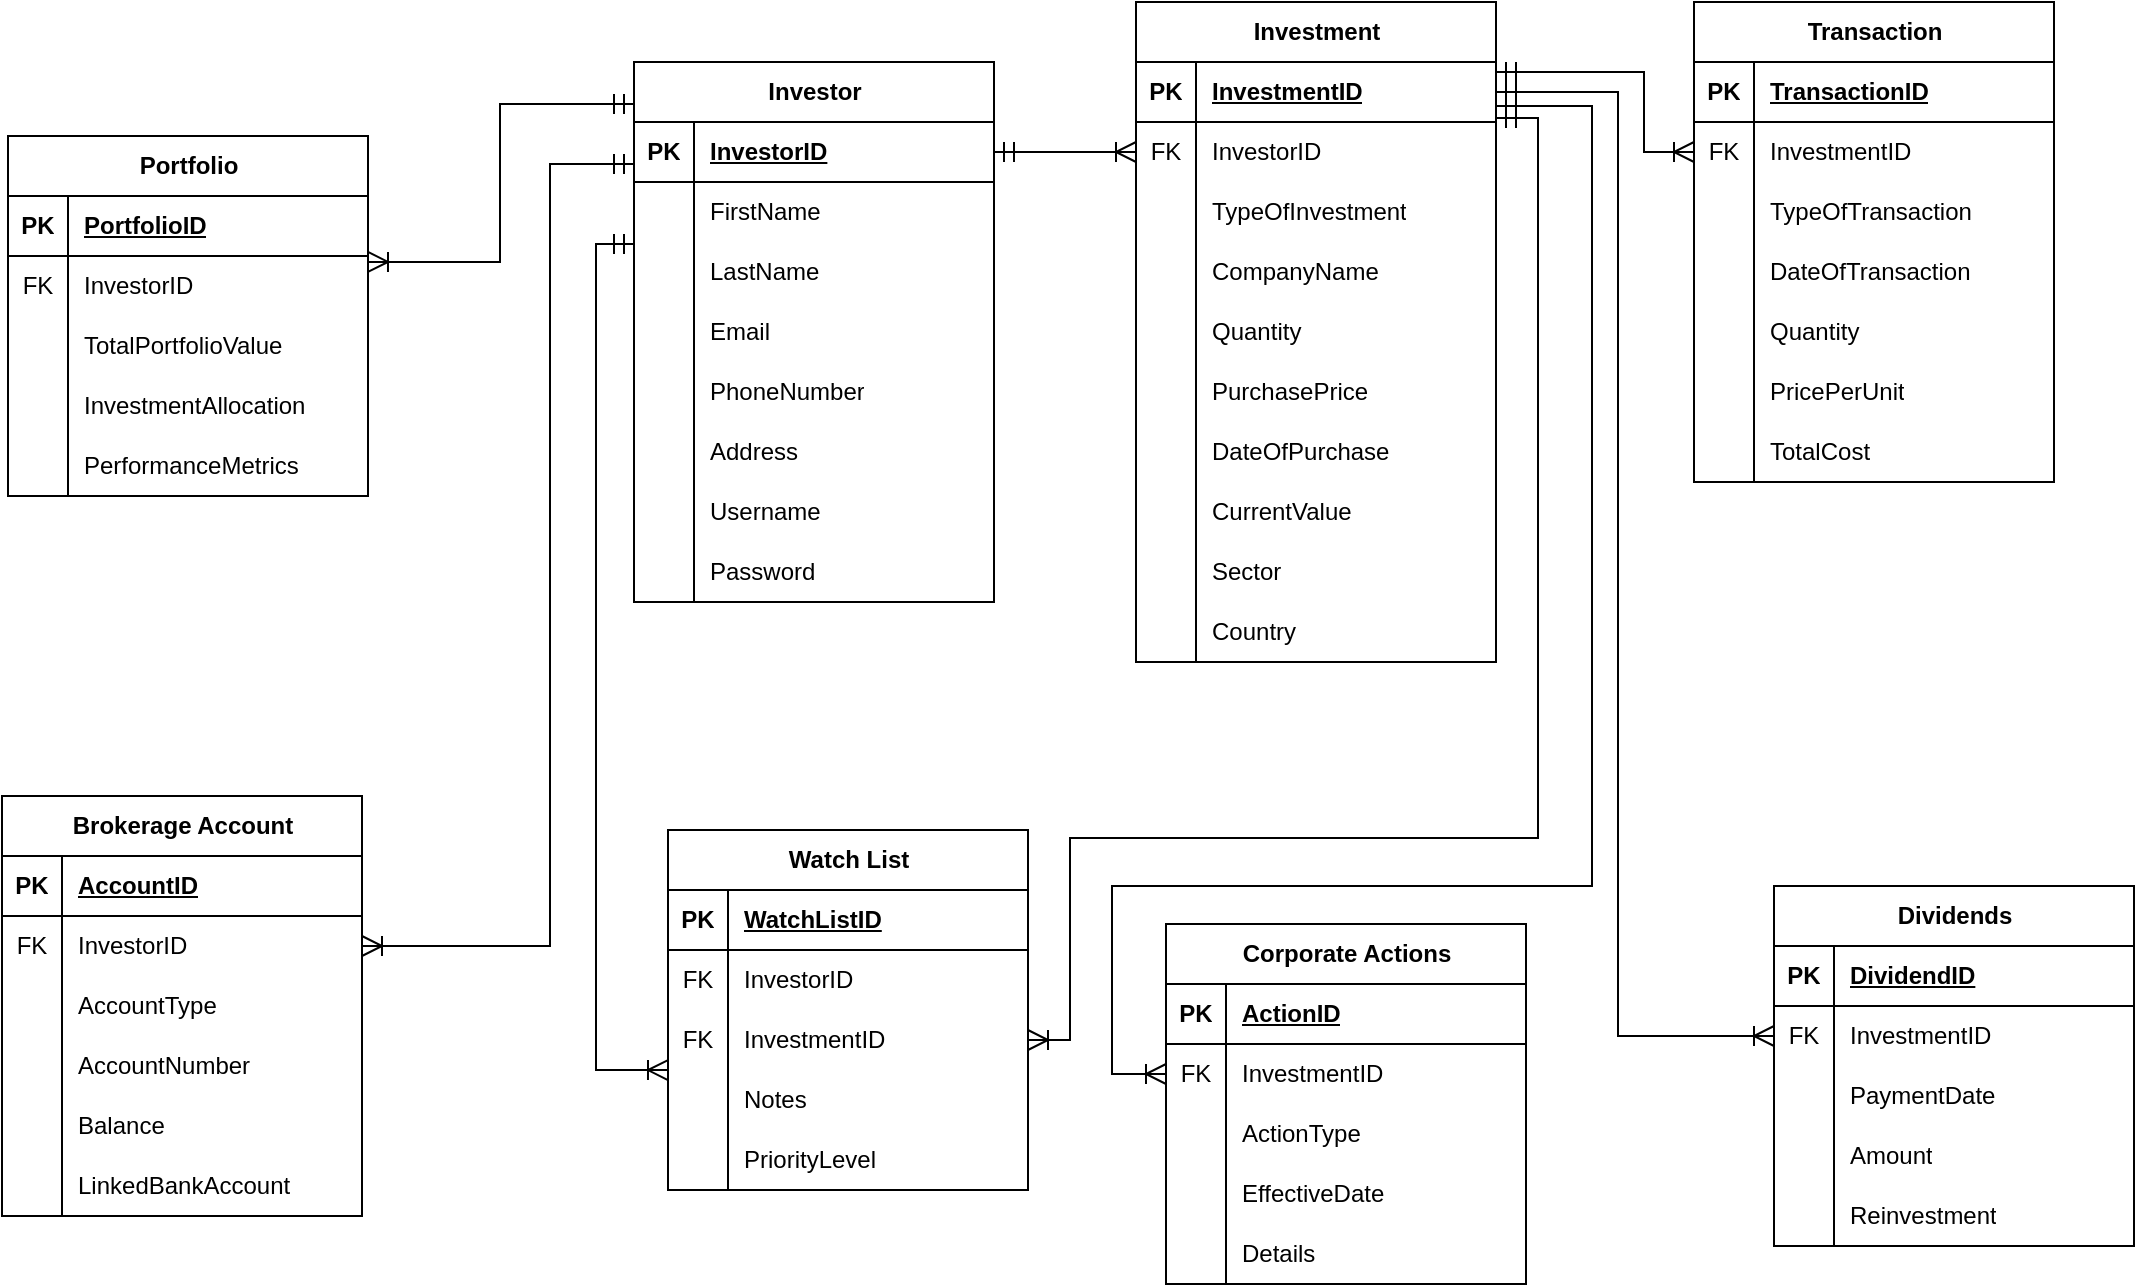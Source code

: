 <mxfile version="24.4.0" type="github">
  <diagram name="Page-1" id="b5b7bab2-c9e2-2cf4-8b2a-24fd1a2a6d21">
    <mxGraphModel dx="1333" dy="2176" grid="1" gridSize="10" guides="1" tooltips="1" connect="1" arrows="1" fold="1" page="1" pageScale="1" pageWidth="827" pageHeight="1169" background="none" math="0" shadow="0">
      <root>
        <mxCell id="0" />
        <mxCell id="1" parent="0" />
        <mxCell id="JOGkmXxvp1NwfCHRrf8h-170" value="Investor" style="shape=table;startSize=30;container=1;collapsible=1;childLayout=tableLayout;fixedRows=1;rowLines=0;fontStyle=1;align=center;resizeLast=1;html=1;" vertex="1" parent="1">
          <mxGeometry x="-78" y="-131" width="180" height="270" as="geometry" />
        </mxCell>
        <mxCell id="JOGkmXxvp1NwfCHRrf8h-171" value="" style="shape=tableRow;horizontal=0;startSize=0;swimlaneHead=0;swimlaneBody=0;fillColor=none;collapsible=0;dropTarget=0;points=[[0,0.5],[1,0.5]];portConstraint=eastwest;top=0;left=0;right=0;bottom=1;" vertex="1" parent="JOGkmXxvp1NwfCHRrf8h-170">
          <mxGeometry y="30" width="180" height="30" as="geometry" />
        </mxCell>
        <mxCell id="JOGkmXxvp1NwfCHRrf8h-172" value="PK" style="shape=partialRectangle;connectable=0;fillColor=none;top=0;left=0;bottom=0;right=0;fontStyle=1;overflow=hidden;whiteSpace=wrap;html=1;" vertex="1" parent="JOGkmXxvp1NwfCHRrf8h-171">
          <mxGeometry width="30" height="30" as="geometry">
            <mxRectangle width="30" height="30" as="alternateBounds" />
          </mxGeometry>
        </mxCell>
        <mxCell id="JOGkmXxvp1NwfCHRrf8h-173" value="InvestorID" style="shape=partialRectangle;connectable=0;fillColor=none;top=0;left=0;bottom=0;right=0;align=left;spacingLeft=6;fontStyle=5;overflow=hidden;whiteSpace=wrap;html=1;" vertex="1" parent="JOGkmXxvp1NwfCHRrf8h-171">
          <mxGeometry x="30" width="150" height="30" as="geometry">
            <mxRectangle width="150" height="30" as="alternateBounds" />
          </mxGeometry>
        </mxCell>
        <mxCell id="JOGkmXxvp1NwfCHRrf8h-174" value="" style="shape=tableRow;horizontal=0;startSize=0;swimlaneHead=0;swimlaneBody=0;fillColor=none;collapsible=0;dropTarget=0;points=[[0,0.5],[1,0.5]];portConstraint=eastwest;top=0;left=0;right=0;bottom=0;" vertex="1" parent="JOGkmXxvp1NwfCHRrf8h-170">
          <mxGeometry y="60" width="180" height="30" as="geometry" />
        </mxCell>
        <mxCell id="JOGkmXxvp1NwfCHRrf8h-175" value="" style="shape=partialRectangle;connectable=0;fillColor=none;top=0;left=0;bottom=0;right=0;editable=1;overflow=hidden;whiteSpace=wrap;html=1;" vertex="1" parent="JOGkmXxvp1NwfCHRrf8h-174">
          <mxGeometry width="30" height="30" as="geometry">
            <mxRectangle width="30" height="30" as="alternateBounds" />
          </mxGeometry>
        </mxCell>
        <mxCell id="JOGkmXxvp1NwfCHRrf8h-176" value="FirstName" style="shape=partialRectangle;connectable=0;fillColor=none;top=0;left=0;bottom=0;right=0;align=left;spacingLeft=6;overflow=hidden;whiteSpace=wrap;html=1;" vertex="1" parent="JOGkmXxvp1NwfCHRrf8h-174">
          <mxGeometry x="30" width="150" height="30" as="geometry">
            <mxRectangle width="150" height="30" as="alternateBounds" />
          </mxGeometry>
        </mxCell>
        <mxCell id="JOGkmXxvp1NwfCHRrf8h-177" value="" style="shape=tableRow;horizontal=0;startSize=0;swimlaneHead=0;swimlaneBody=0;fillColor=none;collapsible=0;dropTarget=0;points=[[0,0.5],[1,0.5]];portConstraint=eastwest;top=0;left=0;right=0;bottom=0;" vertex="1" parent="JOGkmXxvp1NwfCHRrf8h-170">
          <mxGeometry y="90" width="180" height="30" as="geometry" />
        </mxCell>
        <mxCell id="JOGkmXxvp1NwfCHRrf8h-178" value="" style="shape=partialRectangle;connectable=0;fillColor=none;top=0;left=0;bottom=0;right=0;editable=1;overflow=hidden;whiteSpace=wrap;html=1;" vertex="1" parent="JOGkmXxvp1NwfCHRrf8h-177">
          <mxGeometry width="30" height="30" as="geometry">
            <mxRectangle width="30" height="30" as="alternateBounds" />
          </mxGeometry>
        </mxCell>
        <mxCell id="JOGkmXxvp1NwfCHRrf8h-179" value="LastName" style="shape=partialRectangle;connectable=0;fillColor=none;top=0;left=0;bottom=0;right=0;align=left;spacingLeft=6;overflow=hidden;whiteSpace=wrap;html=1;" vertex="1" parent="JOGkmXxvp1NwfCHRrf8h-177">
          <mxGeometry x="30" width="150" height="30" as="geometry">
            <mxRectangle width="150" height="30" as="alternateBounds" />
          </mxGeometry>
        </mxCell>
        <mxCell id="JOGkmXxvp1NwfCHRrf8h-180" value="" style="shape=tableRow;horizontal=0;startSize=0;swimlaneHead=0;swimlaneBody=0;fillColor=none;collapsible=0;dropTarget=0;points=[[0,0.5],[1,0.5]];portConstraint=eastwest;top=0;left=0;right=0;bottom=0;" vertex="1" parent="JOGkmXxvp1NwfCHRrf8h-170">
          <mxGeometry y="120" width="180" height="30" as="geometry" />
        </mxCell>
        <mxCell id="JOGkmXxvp1NwfCHRrf8h-181" value="" style="shape=partialRectangle;connectable=0;fillColor=none;top=0;left=0;bottom=0;right=0;editable=1;overflow=hidden;whiteSpace=wrap;html=1;" vertex="1" parent="JOGkmXxvp1NwfCHRrf8h-180">
          <mxGeometry width="30" height="30" as="geometry">
            <mxRectangle width="30" height="30" as="alternateBounds" />
          </mxGeometry>
        </mxCell>
        <mxCell id="JOGkmXxvp1NwfCHRrf8h-182" value="Email" style="shape=partialRectangle;connectable=0;fillColor=none;top=0;left=0;bottom=0;right=0;align=left;spacingLeft=6;overflow=hidden;whiteSpace=wrap;html=1;" vertex="1" parent="JOGkmXxvp1NwfCHRrf8h-180">
          <mxGeometry x="30" width="150" height="30" as="geometry">
            <mxRectangle width="150" height="30" as="alternateBounds" />
          </mxGeometry>
        </mxCell>
        <mxCell id="JOGkmXxvp1NwfCHRrf8h-183" value="" style="shape=tableRow;horizontal=0;startSize=0;swimlaneHead=0;swimlaneBody=0;fillColor=none;collapsible=0;dropTarget=0;points=[[0,0.5],[1,0.5]];portConstraint=eastwest;top=0;left=0;right=0;bottom=0;" vertex="1" parent="JOGkmXxvp1NwfCHRrf8h-170">
          <mxGeometry y="150" width="180" height="30" as="geometry" />
        </mxCell>
        <mxCell id="JOGkmXxvp1NwfCHRrf8h-184" value="" style="shape=partialRectangle;connectable=0;fillColor=none;top=0;left=0;bottom=0;right=0;editable=1;overflow=hidden;whiteSpace=wrap;html=1;" vertex="1" parent="JOGkmXxvp1NwfCHRrf8h-183">
          <mxGeometry width="30" height="30" as="geometry">
            <mxRectangle width="30" height="30" as="alternateBounds" />
          </mxGeometry>
        </mxCell>
        <mxCell id="JOGkmXxvp1NwfCHRrf8h-185" value="PhoneNumber" style="shape=partialRectangle;connectable=0;fillColor=none;top=0;left=0;bottom=0;right=0;align=left;spacingLeft=6;overflow=hidden;whiteSpace=wrap;html=1;" vertex="1" parent="JOGkmXxvp1NwfCHRrf8h-183">
          <mxGeometry x="30" width="150" height="30" as="geometry">
            <mxRectangle width="150" height="30" as="alternateBounds" />
          </mxGeometry>
        </mxCell>
        <mxCell id="JOGkmXxvp1NwfCHRrf8h-186" value="" style="shape=tableRow;horizontal=0;startSize=0;swimlaneHead=0;swimlaneBody=0;fillColor=none;collapsible=0;dropTarget=0;points=[[0,0.5],[1,0.5]];portConstraint=eastwest;top=0;left=0;right=0;bottom=0;" vertex="1" parent="JOGkmXxvp1NwfCHRrf8h-170">
          <mxGeometry y="180" width="180" height="30" as="geometry" />
        </mxCell>
        <mxCell id="JOGkmXxvp1NwfCHRrf8h-187" value="" style="shape=partialRectangle;connectable=0;fillColor=none;top=0;left=0;bottom=0;right=0;editable=1;overflow=hidden;whiteSpace=wrap;html=1;" vertex="1" parent="JOGkmXxvp1NwfCHRrf8h-186">
          <mxGeometry width="30" height="30" as="geometry">
            <mxRectangle width="30" height="30" as="alternateBounds" />
          </mxGeometry>
        </mxCell>
        <mxCell id="JOGkmXxvp1NwfCHRrf8h-188" value="Address" style="shape=partialRectangle;connectable=0;fillColor=none;top=0;left=0;bottom=0;right=0;align=left;spacingLeft=6;overflow=hidden;whiteSpace=wrap;html=1;" vertex="1" parent="JOGkmXxvp1NwfCHRrf8h-186">
          <mxGeometry x="30" width="150" height="30" as="geometry">
            <mxRectangle width="150" height="30" as="alternateBounds" />
          </mxGeometry>
        </mxCell>
        <mxCell id="JOGkmXxvp1NwfCHRrf8h-189" value="" style="shape=tableRow;horizontal=0;startSize=0;swimlaneHead=0;swimlaneBody=0;fillColor=none;collapsible=0;dropTarget=0;points=[[0,0.5],[1,0.5]];portConstraint=eastwest;top=0;left=0;right=0;bottom=0;" vertex="1" parent="JOGkmXxvp1NwfCHRrf8h-170">
          <mxGeometry y="210" width="180" height="30" as="geometry" />
        </mxCell>
        <mxCell id="JOGkmXxvp1NwfCHRrf8h-190" value="" style="shape=partialRectangle;connectable=0;fillColor=none;top=0;left=0;bottom=0;right=0;editable=1;overflow=hidden;whiteSpace=wrap;html=1;" vertex="1" parent="JOGkmXxvp1NwfCHRrf8h-189">
          <mxGeometry width="30" height="30" as="geometry">
            <mxRectangle width="30" height="30" as="alternateBounds" />
          </mxGeometry>
        </mxCell>
        <mxCell id="JOGkmXxvp1NwfCHRrf8h-191" value="Username" style="shape=partialRectangle;connectable=0;fillColor=none;top=0;left=0;bottom=0;right=0;align=left;spacingLeft=6;overflow=hidden;whiteSpace=wrap;html=1;" vertex="1" parent="JOGkmXxvp1NwfCHRrf8h-189">
          <mxGeometry x="30" width="150" height="30" as="geometry">
            <mxRectangle width="150" height="30" as="alternateBounds" />
          </mxGeometry>
        </mxCell>
        <mxCell id="JOGkmXxvp1NwfCHRrf8h-192" value="" style="shape=tableRow;horizontal=0;startSize=0;swimlaneHead=0;swimlaneBody=0;fillColor=none;collapsible=0;dropTarget=0;points=[[0,0.5],[1,0.5]];portConstraint=eastwest;top=0;left=0;right=0;bottom=0;" vertex="1" parent="JOGkmXxvp1NwfCHRrf8h-170">
          <mxGeometry y="240" width="180" height="30" as="geometry" />
        </mxCell>
        <mxCell id="JOGkmXxvp1NwfCHRrf8h-193" value="" style="shape=partialRectangle;connectable=0;fillColor=none;top=0;left=0;bottom=0;right=0;editable=1;overflow=hidden;whiteSpace=wrap;html=1;" vertex="1" parent="JOGkmXxvp1NwfCHRrf8h-192">
          <mxGeometry width="30" height="30" as="geometry">
            <mxRectangle width="30" height="30" as="alternateBounds" />
          </mxGeometry>
        </mxCell>
        <mxCell id="JOGkmXxvp1NwfCHRrf8h-194" value="Password" style="shape=partialRectangle;connectable=0;fillColor=none;top=0;left=0;bottom=0;right=0;align=left;spacingLeft=6;overflow=hidden;whiteSpace=wrap;html=1;" vertex="1" parent="JOGkmXxvp1NwfCHRrf8h-192">
          <mxGeometry x="30" width="150" height="30" as="geometry">
            <mxRectangle width="150" height="30" as="alternateBounds" />
          </mxGeometry>
        </mxCell>
        <mxCell id="JOGkmXxvp1NwfCHRrf8h-195" value="Corporate Actions" style="shape=table;startSize=30;container=1;collapsible=1;childLayout=tableLayout;fixedRows=1;rowLines=0;fontStyle=1;align=center;resizeLast=1;html=1;" vertex="1" parent="1">
          <mxGeometry x="188" y="300" width="180" height="180" as="geometry" />
        </mxCell>
        <mxCell id="JOGkmXxvp1NwfCHRrf8h-196" value="" style="shape=tableRow;horizontal=0;startSize=0;swimlaneHead=0;swimlaneBody=0;fillColor=none;collapsible=0;dropTarget=0;points=[[0,0.5],[1,0.5]];portConstraint=eastwest;top=0;left=0;right=0;bottom=1;" vertex="1" parent="JOGkmXxvp1NwfCHRrf8h-195">
          <mxGeometry y="30" width="180" height="30" as="geometry" />
        </mxCell>
        <mxCell id="JOGkmXxvp1NwfCHRrf8h-197" value="PK" style="shape=partialRectangle;connectable=0;fillColor=none;top=0;left=0;bottom=0;right=0;fontStyle=1;overflow=hidden;whiteSpace=wrap;html=1;" vertex="1" parent="JOGkmXxvp1NwfCHRrf8h-196">
          <mxGeometry width="30" height="30" as="geometry">
            <mxRectangle width="30" height="30" as="alternateBounds" />
          </mxGeometry>
        </mxCell>
        <mxCell id="JOGkmXxvp1NwfCHRrf8h-198" value="ActionID" style="shape=partialRectangle;connectable=0;fillColor=none;top=0;left=0;bottom=0;right=0;align=left;spacingLeft=6;fontStyle=5;overflow=hidden;whiteSpace=wrap;html=1;" vertex="1" parent="JOGkmXxvp1NwfCHRrf8h-196">
          <mxGeometry x="30" width="150" height="30" as="geometry">
            <mxRectangle width="150" height="30" as="alternateBounds" />
          </mxGeometry>
        </mxCell>
        <mxCell id="JOGkmXxvp1NwfCHRrf8h-199" value="" style="shape=tableRow;horizontal=0;startSize=0;swimlaneHead=0;swimlaneBody=0;fillColor=none;collapsible=0;dropTarget=0;points=[[0,0.5],[1,0.5]];portConstraint=eastwest;top=0;left=0;right=0;bottom=0;" vertex="1" parent="JOGkmXxvp1NwfCHRrf8h-195">
          <mxGeometry y="60" width="180" height="30" as="geometry" />
        </mxCell>
        <mxCell id="JOGkmXxvp1NwfCHRrf8h-200" value="FK" style="shape=partialRectangle;connectable=0;fillColor=none;top=0;left=0;bottom=0;right=0;editable=1;overflow=hidden;whiteSpace=wrap;html=1;" vertex="1" parent="JOGkmXxvp1NwfCHRrf8h-199">
          <mxGeometry width="30" height="30" as="geometry">
            <mxRectangle width="30" height="30" as="alternateBounds" />
          </mxGeometry>
        </mxCell>
        <mxCell id="JOGkmXxvp1NwfCHRrf8h-201" value="InvestmentID" style="shape=partialRectangle;connectable=0;fillColor=none;top=0;left=0;bottom=0;right=0;align=left;spacingLeft=6;overflow=hidden;whiteSpace=wrap;html=1;" vertex="1" parent="JOGkmXxvp1NwfCHRrf8h-199">
          <mxGeometry x="30" width="150" height="30" as="geometry">
            <mxRectangle width="150" height="30" as="alternateBounds" />
          </mxGeometry>
        </mxCell>
        <mxCell id="JOGkmXxvp1NwfCHRrf8h-202" value="" style="shape=tableRow;horizontal=0;startSize=0;swimlaneHead=0;swimlaneBody=0;fillColor=none;collapsible=0;dropTarget=0;points=[[0,0.5],[1,0.5]];portConstraint=eastwest;top=0;left=0;right=0;bottom=0;" vertex="1" parent="JOGkmXxvp1NwfCHRrf8h-195">
          <mxGeometry y="90" width="180" height="30" as="geometry" />
        </mxCell>
        <mxCell id="JOGkmXxvp1NwfCHRrf8h-203" value="" style="shape=partialRectangle;connectable=0;fillColor=none;top=0;left=0;bottom=0;right=0;editable=1;overflow=hidden;whiteSpace=wrap;html=1;" vertex="1" parent="JOGkmXxvp1NwfCHRrf8h-202">
          <mxGeometry width="30" height="30" as="geometry">
            <mxRectangle width="30" height="30" as="alternateBounds" />
          </mxGeometry>
        </mxCell>
        <mxCell id="JOGkmXxvp1NwfCHRrf8h-204" value="ActionType" style="shape=partialRectangle;connectable=0;fillColor=none;top=0;left=0;bottom=0;right=0;align=left;spacingLeft=6;overflow=hidden;whiteSpace=wrap;html=1;" vertex="1" parent="JOGkmXxvp1NwfCHRrf8h-202">
          <mxGeometry x="30" width="150" height="30" as="geometry">
            <mxRectangle width="150" height="30" as="alternateBounds" />
          </mxGeometry>
        </mxCell>
        <mxCell id="JOGkmXxvp1NwfCHRrf8h-205" value="" style="shape=tableRow;horizontal=0;startSize=0;swimlaneHead=0;swimlaneBody=0;fillColor=none;collapsible=0;dropTarget=0;points=[[0,0.5],[1,0.5]];portConstraint=eastwest;top=0;left=0;right=0;bottom=0;" vertex="1" parent="JOGkmXxvp1NwfCHRrf8h-195">
          <mxGeometry y="120" width="180" height="30" as="geometry" />
        </mxCell>
        <mxCell id="JOGkmXxvp1NwfCHRrf8h-206" value="" style="shape=partialRectangle;connectable=0;fillColor=none;top=0;left=0;bottom=0;right=0;editable=1;overflow=hidden;whiteSpace=wrap;html=1;" vertex="1" parent="JOGkmXxvp1NwfCHRrf8h-205">
          <mxGeometry width="30" height="30" as="geometry">
            <mxRectangle width="30" height="30" as="alternateBounds" />
          </mxGeometry>
        </mxCell>
        <mxCell id="JOGkmXxvp1NwfCHRrf8h-207" value="EffectiveDate" style="shape=partialRectangle;connectable=0;fillColor=none;top=0;left=0;bottom=0;right=0;align=left;spacingLeft=6;overflow=hidden;whiteSpace=wrap;html=1;" vertex="1" parent="JOGkmXxvp1NwfCHRrf8h-205">
          <mxGeometry x="30" width="150" height="30" as="geometry">
            <mxRectangle width="150" height="30" as="alternateBounds" />
          </mxGeometry>
        </mxCell>
        <mxCell id="JOGkmXxvp1NwfCHRrf8h-208" value="" style="shape=tableRow;horizontal=0;startSize=0;swimlaneHead=0;swimlaneBody=0;fillColor=none;collapsible=0;dropTarget=0;points=[[0,0.5],[1,0.5]];portConstraint=eastwest;top=0;left=0;right=0;bottom=0;" vertex="1" parent="JOGkmXxvp1NwfCHRrf8h-195">
          <mxGeometry y="150" width="180" height="30" as="geometry" />
        </mxCell>
        <mxCell id="JOGkmXxvp1NwfCHRrf8h-209" value="" style="shape=partialRectangle;connectable=0;fillColor=none;top=0;left=0;bottom=0;right=0;editable=1;overflow=hidden;whiteSpace=wrap;html=1;" vertex="1" parent="JOGkmXxvp1NwfCHRrf8h-208">
          <mxGeometry width="30" height="30" as="geometry">
            <mxRectangle width="30" height="30" as="alternateBounds" />
          </mxGeometry>
        </mxCell>
        <mxCell id="JOGkmXxvp1NwfCHRrf8h-210" value="Details" style="shape=partialRectangle;connectable=0;fillColor=none;top=0;left=0;bottom=0;right=0;align=left;spacingLeft=6;overflow=hidden;whiteSpace=wrap;html=1;" vertex="1" parent="JOGkmXxvp1NwfCHRrf8h-208">
          <mxGeometry x="30" width="150" height="30" as="geometry">
            <mxRectangle width="150" height="30" as="alternateBounds" />
          </mxGeometry>
        </mxCell>
        <mxCell id="JOGkmXxvp1NwfCHRrf8h-211" value="Brokerage Account" style="shape=table;startSize=30;container=1;collapsible=1;childLayout=tableLayout;fixedRows=1;rowLines=0;fontStyle=1;align=center;resizeLast=1;html=1;" vertex="1" parent="1">
          <mxGeometry x="-394" y="236" width="180" height="210" as="geometry" />
        </mxCell>
        <mxCell id="JOGkmXxvp1NwfCHRrf8h-212" value="" style="shape=tableRow;horizontal=0;startSize=0;swimlaneHead=0;swimlaneBody=0;fillColor=none;collapsible=0;dropTarget=0;points=[[0,0.5],[1,0.5]];portConstraint=eastwest;top=0;left=0;right=0;bottom=1;" vertex="1" parent="JOGkmXxvp1NwfCHRrf8h-211">
          <mxGeometry y="30" width="180" height="30" as="geometry" />
        </mxCell>
        <mxCell id="JOGkmXxvp1NwfCHRrf8h-213" value="PK" style="shape=partialRectangle;connectable=0;fillColor=none;top=0;left=0;bottom=0;right=0;fontStyle=1;overflow=hidden;whiteSpace=wrap;html=1;" vertex="1" parent="JOGkmXxvp1NwfCHRrf8h-212">
          <mxGeometry width="30" height="30" as="geometry">
            <mxRectangle width="30" height="30" as="alternateBounds" />
          </mxGeometry>
        </mxCell>
        <mxCell id="JOGkmXxvp1NwfCHRrf8h-214" value="AccountID" style="shape=partialRectangle;connectable=0;fillColor=none;top=0;left=0;bottom=0;right=0;align=left;spacingLeft=6;fontStyle=5;overflow=hidden;whiteSpace=wrap;html=1;" vertex="1" parent="JOGkmXxvp1NwfCHRrf8h-212">
          <mxGeometry x="30" width="150" height="30" as="geometry">
            <mxRectangle width="150" height="30" as="alternateBounds" />
          </mxGeometry>
        </mxCell>
        <mxCell id="JOGkmXxvp1NwfCHRrf8h-215" value="" style="shape=tableRow;horizontal=0;startSize=0;swimlaneHead=0;swimlaneBody=0;fillColor=none;collapsible=0;dropTarget=0;points=[[0,0.5],[1,0.5]];portConstraint=eastwest;top=0;left=0;right=0;bottom=0;" vertex="1" parent="JOGkmXxvp1NwfCHRrf8h-211">
          <mxGeometry y="60" width="180" height="30" as="geometry" />
        </mxCell>
        <mxCell id="JOGkmXxvp1NwfCHRrf8h-216" value="FK" style="shape=partialRectangle;connectable=0;fillColor=none;top=0;left=0;bottom=0;right=0;editable=1;overflow=hidden;whiteSpace=wrap;html=1;" vertex="1" parent="JOGkmXxvp1NwfCHRrf8h-215">
          <mxGeometry width="30" height="30" as="geometry">
            <mxRectangle width="30" height="30" as="alternateBounds" />
          </mxGeometry>
        </mxCell>
        <mxCell id="JOGkmXxvp1NwfCHRrf8h-217" value="InvestorID" style="shape=partialRectangle;connectable=0;fillColor=none;top=0;left=0;bottom=0;right=0;align=left;spacingLeft=6;overflow=hidden;whiteSpace=wrap;html=1;" vertex="1" parent="JOGkmXxvp1NwfCHRrf8h-215">
          <mxGeometry x="30" width="150" height="30" as="geometry">
            <mxRectangle width="150" height="30" as="alternateBounds" />
          </mxGeometry>
        </mxCell>
        <mxCell id="JOGkmXxvp1NwfCHRrf8h-218" value="" style="shape=tableRow;horizontal=0;startSize=0;swimlaneHead=0;swimlaneBody=0;fillColor=none;collapsible=0;dropTarget=0;points=[[0,0.5],[1,0.5]];portConstraint=eastwest;top=0;left=0;right=0;bottom=0;" vertex="1" parent="JOGkmXxvp1NwfCHRrf8h-211">
          <mxGeometry y="90" width="180" height="30" as="geometry" />
        </mxCell>
        <mxCell id="JOGkmXxvp1NwfCHRrf8h-219" value="" style="shape=partialRectangle;connectable=0;fillColor=none;top=0;left=0;bottom=0;right=0;editable=1;overflow=hidden;whiteSpace=wrap;html=1;" vertex="1" parent="JOGkmXxvp1NwfCHRrf8h-218">
          <mxGeometry width="30" height="30" as="geometry">
            <mxRectangle width="30" height="30" as="alternateBounds" />
          </mxGeometry>
        </mxCell>
        <mxCell id="JOGkmXxvp1NwfCHRrf8h-220" value="AccountType" style="shape=partialRectangle;connectable=0;fillColor=none;top=0;left=0;bottom=0;right=0;align=left;spacingLeft=6;overflow=hidden;whiteSpace=wrap;html=1;" vertex="1" parent="JOGkmXxvp1NwfCHRrf8h-218">
          <mxGeometry x="30" width="150" height="30" as="geometry">
            <mxRectangle width="150" height="30" as="alternateBounds" />
          </mxGeometry>
        </mxCell>
        <mxCell id="JOGkmXxvp1NwfCHRrf8h-221" value="" style="shape=tableRow;horizontal=0;startSize=0;swimlaneHead=0;swimlaneBody=0;fillColor=none;collapsible=0;dropTarget=0;points=[[0,0.5],[1,0.5]];portConstraint=eastwest;top=0;left=0;right=0;bottom=0;" vertex="1" parent="JOGkmXxvp1NwfCHRrf8h-211">
          <mxGeometry y="120" width="180" height="30" as="geometry" />
        </mxCell>
        <mxCell id="JOGkmXxvp1NwfCHRrf8h-222" value="" style="shape=partialRectangle;connectable=0;fillColor=none;top=0;left=0;bottom=0;right=0;editable=1;overflow=hidden;whiteSpace=wrap;html=1;" vertex="1" parent="JOGkmXxvp1NwfCHRrf8h-221">
          <mxGeometry width="30" height="30" as="geometry">
            <mxRectangle width="30" height="30" as="alternateBounds" />
          </mxGeometry>
        </mxCell>
        <mxCell id="JOGkmXxvp1NwfCHRrf8h-223" value="AccountNumber" style="shape=partialRectangle;connectable=0;fillColor=none;top=0;left=0;bottom=0;right=0;align=left;spacingLeft=6;overflow=hidden;whiteSpace=wrap;html=1;" vertex="1" parent="JOGkmXxvp1NwfCHRrf8h-221">
          <mxGeometry x="30" width="150" height="30" as="geometry">
            <mxRectangle width="150" height="30" as="alternateBounds" />
          </mxGeometry>
        </mxCell>
        <mxCell id="JOGkmXxvp1NwfCHRrf8h-224" value="" style="shape=tableRow;horizontal=0;startSize=0;swimlaneHead=0;swimlaneBody=0;fillColor=none;collapsible=0;dropTarget=0;points=[[0,0.5],[1,0.5]];portConstraint=eastwest;top=0;left=0;right=0;bottom=0;" vertex="1" parent="JOGkmXxvp1NwfCHRrf8h-211">
          <mxGeometry y="150" width="180" height="30" as="geometry" />
        </mxCell>
        <mxCell id="JOGkmXxvp1NwfCHRrf8h-225" value="" style="shape=partialRectangle;connectable=0;fillColor=none;top=0;left=0;bottom=0;right=0;editable=1;overflow=hidden;whiteSpace=wrap;html=1;" vertex="1" parent="JOGkmXxvp1NwfCHRrf8h-224">
          <mxGeometry width="30" height="30" as="geometry">
            <mxRectangle width="30" height="30" as="alternateBounds" />
          </mxGeometry>
        </mxCell>
        <mxCell id="JOGkmXxvp1NwfCHRrf8h-226" value="Balance" style="shape=partialRectangle;connectable=0;fillColor=none;top=0;left=0;bottom=0;right=0;align=left;spacingLeft=6;overflow=hidden;whiteSpace=wrap;html=1;" vertex="1" parent="JOGkmXxvp1NwfCHRrf8h-224">
          <mxGeometry x="30" width="150" height="30" as="geometry">
            <mxRectangle width="150" height="30" as="alternateBounds" />
          </mxGeometry>
        </mxCell>
        <mxCell id="JOGkmXxvp1NwfCHRrf8h-227" value="" style="shape=tableRow;horizontal=0;startSize=0;swimlaneHead=0;swimlaneBody=0;fillColor=none;collapsible=0;dropTarget=0;points=[[0,0.5],[1,0.5]];portConstraint=eastwest;top=0;left=0;right=0;bottom=0;" vertex="1" parent="JOGkmXxvp1NwfCHRrf8h-211">
          <mxGeometry y="180" width="180" height="30" as="geometry" />
        </mxCell>
        <mxCell id="JOGkmXxvp1NwfCHRrf8h-228" value="" style="shape=partialRectangle;connectable=0;fillColor=none;top=0;left=0;bottom=0;right=0;editable=1;overflow=hidden;whiteSpace=wrap;html=1;" vertex="1" parent="JOGkmXxvp1NwfCHRrf8h-227">
          <mxGeometry width="30" height="30" as="geometry">
            <mxRectangle width="30" height="30" as="alternateBounds" />
          </mxGeometry>
        </mxCell>
        <mxCell id="JOGkmXxvp1NwfCHRrf8h-229" value="LinkedBankAccount" style="shape=partialRectangle;connectable=0;fillColor=none;top=0;left=0;bottom=0;right=0;align=left;spacingLeft=6;overflow=hidden;whiteSpace=wrap;html=1;" vertex="1" parent="JOGkmXxvp1NwfCHRrf8h-227">
          <mxGeometry x="30" width="150" height="30" as="geometry">
            <mxRectangle width="150" height="30" as="alternateBounds" />
          </mxGeometry>
        </mxCell>
        <mxCell id="JOGkmXxvp1NwfCHRrf8h-230" value="Dividends" style="shape=table;startSize=30;container=1;collapsible=1;childLayout=tableLayout;fixedRows=1;rowLines=0;fontStyle=1;align=center;resizeLast=1;html=1;" vertex="1" parent="1">
          <mxGeometry x="492" y="281" width="180" height="180" as="geometry" />
        </mxCell>
        <mxCell id="JOGkmXxvp1NwfCHRrf8h-231" value="" style="shape=tableRow;horizontal=0;startSize=0;swimlaneHead=0;swimlaneBody=0;fillColor=none;collapsible=0;dropTarget=0;points=[[0,0.5],[1,0.5]];portConstraint=eastwest;top=0;left=0;right=0;bottom=1;" vertex="1" parent="JOGkmXxvp1NwfCHRrf8h-230">
          <mxGeometry y="30" width="180" height="30" as="geometry" />
        </mxCell>
        <mxCell id="JOGkmXxvp1NwfCHRrf8h-232" value="PK" style="shape=partialRectangle;connectable=0;fillColor=none;top=0;left=0;bottom=0;right=0;fontStyle=1;overflow=hidden;whiteSpace=wrap;html=1;" vertex="1" parent="JOGkmXxvp1NwfCHRrf8h-231">
          <mxGeometry width="30" height="30" as="geometry">
            <mxRectangle width="30" height="30" as="alternateBounds" />
          </mxGeometry>
        </mxCell>
        <mxCell id="JOGkmXxvp1NwfCHRrf8h-233" value="DividendID" style="shape=partialRectangle;connectable=0;fillColor=none;top=0;left=0;bottom=0;right=0;align=left;spacingLeft=6;fontStyle=5;overflow=hidden;whiteSpace=wrap;html=1;" vertex="1" parent="JOGkmXxvp1NwfCHRrf8h-231">
          <mxGeometry x="30" width="150" height="30" as="geometry">
            <mxRectangle width="150" height="30" as="alternateBounds" />
          </mxGeometry>
        </mxCell>
        <mxCell id="JOGkmXxvp1NwfCHRrf8h-234" value="" style="shape=tableRow;horizontal=0;startSize=0;swimlaneHead=0;swimlaneBody=0;fillColor=none;collapsible=0;dropTarget=0;points=[[0,0.5],[1,0.5]];portConstraint=eastwest;top=0;left=0;right=0;bottom=0;" vertex="1" parent="JOGkmXxvp1NwfCHRrf8h-230">
          <mxGeometry y="60" width="180" height="30" as="geometry" />
        </mxCell>
        <mxCell id="JOGkmXxvp1NwfCHRrf8h-235" value="FK" style="shape=partialRectangle;connectable=0;fillColor=none;top=0;left=0;bottom=0;right=0;editable=1;overflow=hidden;whiteSpace=wrap;html=1;" vertex="1" parent="JOGkmXxvp1NwfCHRrf8h-234">
          <mxGeometry width="30" height="30" as="geometry">
            <mxRectangle width="30" height="30" as="alternateBounds" />
          </mxGeometry>
        </mxCell>
        <mxCell id="JOGkmXxvp1NwfCHRrf8h-236" value="InvestmentID" style="shape=partialRectangle;connectable=0;fillColor=none;top=0;left=0;bottom=0;right=0;align=left;spacingLeft=6;overflow=hidden;whiteSpace=wrap;html=1;" vertex="1" parent="JOGkmXxvp1NwfCHRrf8h-234">
          <mxGeometry x="30" width="150" height="30" as="geometry">
            <mxRectangle width="150" height="30" as="alternateBounds" />
          </mxGeometry>
        </mxCell>
        <mxCell id="JOGkmXxvp1NwfCHRrf8h-237" value="" style="shape=tableRow;horizontal=0;startSize=0;swimlaneHead=0;swimlaneBody=0;fillColor=none;collapsible=0;dropTarget=0;points=[[0,0.5],[1,0.5]];portConstraint=eastwest;top=0;left=0;right=0;bottom=0;" vertex="1" parent="JOGkmXxvp1NwfCHRrf8h-230">
          <mxGeometry y="90" width="180" height="30" as="geometry" />
        </mxCell>
        <mxCell id="JOGkmXxvp1NwfCHRrf8h-238" value="" style="shape=partialRectangle;connectable=0;fillColor=none;top=0;left=0;bottom=0;right=0;editable=1;overflow=hidden;whiteSpace=wrap;html=1;" vertex="1" parent="JOGkmXxvp1NwfCHRrf8h-237">
          <mxGeometry width="30" height="30" as="geometry">
            <mxRectangle width="30" height="30" as="alternateBounds" />
          </mxGeometry>
        </mxCell>
        <mxCell id="JOGkmXxvp1NwfCHRrf8h-239" value="PaymentDate" style="shape=partialRectangle;connectable=0;fillColor=none;top=0;left=0;bottom=0;right=0;align=left;spacingLeft=6;overflow=hidden;whiteSpace=wrap;html=1;" vertex="1" parent="JOGkmXxvp1NwfCHRrf8h-237">
          <mxGeometry x="30" width="150" height="30" as="geometry">
            <mxRectangle width="150" height="30" as="alternateBounds" />
          </mxGeometry>
        </mxCell>
        <mxCell id="JOGkmXxvp1NwfCHRrf8h-240" value="" style="shape=tableRow;horizontal=0;startSize=0;swimlaneHead=0;swimlaneBody=0;fillColor=none;collapsible=0;dropTarget=0;points=[[0,0.5],[1,0.5]];portConstraint=eastwest;top=0;left=0;right=0;bottom=0;" vertex="1" parent="JOGkmXxvp1NwfCHRrf8h-230">
          <mxGeometry y="120" width="180" height="30" as="geometry" />
        </mxCell>
        <mxCell id="JOGkmXxvp1NwfCHRrf8h-241" value="" style="shape=partialRectangle;connectable=0;fillColor=none;top=0;left=0;bottom=0;right=0;editable=1;overflow=hidden;whiteSpace=wrap;html=1;" vertex="1" parent="JOGkmXxvp1NwfCHRrf8h-240">
          <mxGeometry width="30" height="30" as="geometry">
            <mxRectangle width="30" height="30" as="alternateBounds" />
          </mxGeometry>
        </mxCell>
        <mxCell id="JOGkmXxvp1NwfCHRrf8h-242" value="Amount" style="shape=partialRectangle;connectable=0;fillColor=none;top=0;left=0;bottom=0;right=0;align=left;spacingLeft=6;overflow=hidden;whiteSpace=wrap;html=1;" vertex="1" parent="JOGkmXxvp1NwfCHRrf8h-240">
          <mxGeometry x="30" width="150" height="30" as="geometry">
            <mxRectangle width="150" height="30" as="alternateBounds" />
          </mxGeometry>
        </mxCell>
        <mxCell id="JOGkmXxvp1NwfCHRrf8h-243" value="" style="shape=tableRow;horizontal=0;startSize=0;swimlaneHead=0;swimlaneBody=0;fillColor=none;collapsible=0;dropTarget=0;points=[[0,0.5],[1,0.5]];portConstraint=eastwest;top=0;left=0;right=0;bottom=0;" vertex="1" parent="JOGkmXxvp1NwfCHRrf8h-230">
          <mxGeometry y="150" width="180" height="30" as="geometry" />
        </mxCell>
        <mxCell id="JOGkmXxvp1NwfCHRrf8h-244" value="" style="shape=partialRectangle;connectable=0;fillColor=none;top=0;left=0;bottom=0;right=0;editable=1;overflow=hidden;whiteSpace=wrap;html=1;" vertex="1" parent="JOGkmXxvp1NwfCHRrf8h-243">
          <mxGeometry width="30" height="30" as="geometry">
            <mxRectangle width="30" height="30" as="alternateBounds" />
          </mxGeometry>
        </mxCell>
        <mxCell id="JOGkmXxvp1NwfCHRrf8h-245" value="Reinvestment" style="shape=partialRectangle;connectable=0;fillColor=none;top=0;left=0;bottom=0;right=0;align=left;spacingLeft=6;overflow=hidden;whiteSpace=wrap;html=1;" vertex="1" parent="JOGkmXxvp1NwfCHRrf8h-243">
          <mxGeometry x="30" width="150" height="30" as="geometry">
            <mxRectangle width="150" height="30" as="alternateBounds" />
          </mxGeometry>
        </mxCell>
        <mxCell id="JOGkmXxvp1NwfCHRrf8h-246" value="Investment" style="shape=table;startSize=30;container=1;collapsible=1;childLayout=tableLayout;fixedRows=1;rowLines=0;fontStyle=1;align=center;resizeLast=1;html=1;" vertex="1" parent="1">
          <mxGeometry x="173" y="-161" width="180" height="330" as="geometry" />
        </mxCell>
        <mxCell id="JOGkmXxvp1NwfCHRrf8h-247" value="" style="shape=tableRow;horizontal=0;startSize=0;swimlaneHead=0;swimlaneBody=0;fillColor=none;collapsible=0;dropTarget=0;points=[[0,0.5],[1,0.5]];portConstraint=eastwest;top=0;left=0;right=0;bottom=1;" vertex="1" parent="JOGkmXxvp1NwfCHRrf8h-246">
          <mxGeometry y="30" width="180" height="30" as="geometry" />
        </mxCell>
        <mxCell id="JOGkmXxvp1NwfCHRrf8h-248" value="PK" style="shape=partialRectangle;connectable=0;fillColor=none;top=0;left=0;bottom=0;right=0;fontStyle=1;overflow=hidden;whiteSpace=wrap;html=1;" vertex="1" parent="JOGkmXxvp1NwfCHRrf8h-247">
          <mxGeometry width="30" height="30" as="geometry">
            <mxRectangle width="30" height="30" as="alternateBounds" />
          </mxGeometry>
        </mxCell>
        <mxCell id="JOGkmXxvp1NwfCHRrf8h-249" value="InvestmentID" style="shape=partialRectangle;connectable=0;fillColor=none;top=0;left=0;bottom=0;right=0;align=left;spacingLeft=6;fontStyle=5;overflow=hidden;whiteSpace=wrap;html=1;" vertex="1" parent="JOGkmXxvp1NwfCHRrf8h-247">
          <mxGeometry x="30" width="150" height="30" as="geometry">
            <mxRectangle width="150" height="30" as="alternateBounds" />
          </mxGeometry>
        </mxCell>
        <mxCell id="JOGkmXxvp1NwfCHRrf8h-250" value="" style="shape=tableRow;horizontal=0;startSize=0;swimlaneHead=0;swimlaneBody=0;fillColor=none;collapsible=0;dropTarget=0;points=[[0,0.5],[1,0.5]];portConstraint=eastwest;top=0;left=0;right=0;bottom=0;" vertex="1" parent="JOGkmXxvp1NwfCHRrf8h-246">
          <mxGeometry y="60" width="180" height="30" as="geometry" />
        </mxCell>
        <mxCell id="JOGkmXxvp1NwfCHRrf8h-251" value="FK" style="shape=partialRectangle;connectable=0;fillColor=none;top=0;left=0;bottom=0;right=0;editable=1;overflow=hidden;whiteSpace=wrap;html=1;" vertex="1" parent="JOGkmXxvp1NwfCHRrf8h-250">
          <mxGeometry width="30" height="30" as="geometry">
            <mxRectangle width="30" height="30" as="alternateBounds" />
          </mxGeometry>
        </mxCell>
        <mxCell id="JOGkmXxvp1NwfCHRrf8h-252" value="InvestorID" style="shape=partialRectangle;connectable=0;fillColor=none;top=0;left=0;bottom=0;right=0;align=left;spacingLeft=6;overflow=hidden;whiteSpace=wrap;html=1;" vertex="1" parent="JOGkmXxvp1NwfCHRrf8h-250">
          <mxGeometry x="30" width="150" height="30" as="geometry">
            <mxRectangle width="150" height="30" as="alternateBounds" />
          </mxGeometry>
        </mxCell>
        <mxCell id="JOGkmXxvp1NwfCHRrf8h-253" value="" style="shape=tableRow;horizontal=0;startSize=0;swimlaneHead=0;swimlaneBody=0;fillColor=none;collapsible=0;dropTarget=0;points=[[0,0.5],[1,0.5]];portConstraint=eastwest;top=0;left=0;right=0;bottom=0;" vertex="1" parent="JOGkmXxvp1NwfCHRrf8h-246">
          <mxGeometry y="90" width="180" height="30" as="geometry" />
        </mxCell>
        <mxCell id="JOGkmXxvp1NwfCHRrf8h-254" value="" style="shape=partialRectangle;connectable=0;fillColor=none;top=0;left=0;bottom=0;right=0;editable=1;overflow=hidden;whiteSpace=wrap;html=1;" vertex="1" parent="JOGkmXxvp1NwfCHRrf8h-253">
          <mxGeometry width="30" height="30" as="geometry">
            <mxRectangle width="30" height="30" as="alternateBounds" />
          </mxGeometry>
        </mxCell>
        <mxCell id="JOGkmXxvp1NwfCHRrf8h-255" value="TypeOfInvestment" style="shape=partialRectangle;connectable=0;fillColor=none;top=0;left=0;bottom=0;right=0;align=left;spacingLeft=6;overflow=hidden;whiteSpace=wrap;html=1;" vertex="1" parent="JOGkmXxvp1NwfCHRrf8h-253">
          <mxGeometry x="30" width="150" height="30" as="geometry">
            <mxRectangle width="150" height="30" as="alternateBounds" />
          </mxGeometry>
        </mxCell>
        <mxCell id="JOGkmXxvp1NwfCHRrf8h-256" value="" style="shape=tableRow;horizontal=0;startSize=0;swimlaneHead=0;swimlaneBody=0;fillColor=none;collapsible=0;dropTarget=0;points=[[0,0.5],[1,0.5]];portConstraint=eastwest;top=0;left=0;right=0;bottom=0;" vertex="1" parent="JOGkmXxvp1NwfCHRrf8h-246">
          <mxGeometry y="120" width="180" height="30" as="geometry" />
        </mxCell>
        <mxCell id="JOGkmXxvp1NwfCHRrf8h-257" value="" style="shape=partialRectangle;connectable=0;fillColor=none;top=0;left=0;bottom=0;right=0;editable=1;overflow=hidden;whiteSpace=wrap;html=1;" vertex="1" parent="JOGkmXxvp1NwfCHRrf8h-256">
          <mxGeometry width="30" height="30" as="geometry">
            <mxRectangle width="30" height="30" as="alternateBounds" />
          </mxGeometry>
        </mxCell>
        <mxCell id="JOGkmXxvp1NwfCHRrf8h-258" value="CompanyName" style="shape=partialRectangle;connectable=0;fillColor=none;top=0;left=0;bottom=0;right=0;align=left;spacingLeft=6;overflow=hidden;whiteSpace=wrap;html=1;" vertex="1" parent="JOGkmXxvp1NwfCHRrf8h-256">
          <mxGeometry x="30" width="150" height="30" as="geometry">
            <mxRectangle width="150" height="30" as="alternateBounds" />
          </mxGeometry>
        </mxCell>
        <mxCell id="JOGkmXxvp1NwfCHRrf8h-259" value="" style="shape=tableRow;horizontal=0;startSize=0;swimlaneHead=0;swimlaneBody=0;fillColor=none;collapsible=0;dropTarget=0;points=[[0,0.5],[1,0.5]];portConstraint=eastwest;top=0;left=0;right=0;bottom=0;" vertex="1" parent="JOGkmXxvp1NwfCHRrf8h-246">
          <mxGeometry y="150" width="180" height="30" as="geometry" />
        </mxCell>
        <mxCell id="JOGkmXxvp1NwfCHRrf8h-260" value="" style="shape=partialRectangle;connectable=0;fillColor=none;top=0;left=0;bottom=0;right=0;editable=1;overflow=hidden;whiteSpace=wrap;html=1;" vertex="1" parent="JOGkmXxvp1NwfCHRrf8h-259">
          <mxGeometry width="30" height="30" as="geometry">
            <mxRectangle width="30" height="30" as="alternateBounds" />
          </mxGeometry>
        </mxCell>
        <mxCell id="JOGkmXxvp1NwfCHRrf8h-261" value="Quantity" style="shape=partialRectangle;connectable=0;fillColor=none;top=0;left=0;bottom=0;right=0;align=left;spacingLeft=6;overflow=hidden;whiteSpace=wrap;html=1;" vertex="1" parent="JOGkmXxvp1NwfCHRrf8h-259">
          <mxGeometry x="30" width="150" height="30" as="geometry">
            <mxRectangle width="150" height="30" as="alternateBounds" />
          </mxGeometry>
        </mxCell>
        <mxCell id="JOGkmXxvp1NwfCHRrf8h-262" value="" style="shape=tableRow;horizontal=0;startSize=0;swimlaneHead=0;swimlaneBody=0;fillColor=none;collapsible=0;dropTarget=0;points=[[0,0.5],[1,0.5]];portConstraint=eastwest;top=0;left=0;right=0;bottom=0;" vertex="1" parent="JOGkmXxvp1NwfCHRrf8h-246">
          <mxGeometry y="180" width="180" height="30" as="geometry" />
        </mxCell>
        <mxCell id="JOGkmXxvp1NwfCHRrf8h-263" value="" style="shape=partialRectangle;connectable=0;fillColor=none;top=0;left=0;bottom=0;right=0;editable=1;overflow=hidden;whiteSpace=wrap;html=1;" vertex="1" parent="JOGkmXxvp1NwfCHRrf8h-262">
          <mxGeometry width="30" height="30" as="geometry">
            <mxRectangle width="30" height="30" as="alternateBounds" />
          </mxGeometry>
        </mxCell>
        <mxCell id="JOGkmXxvp1NwfCHRrf8h-264" value="PurchasePrice" style="shape=partialRectangle;connectable=0;fillColor=none;top=0;left=0;bottom=0;right=0;align=left;spacingLeft=6;overflow=hidden;whiteSpace=wrap;html=1;" vertex="1" parent="JOGkmXxvp1NwfCHRrf8h-262">
          <mxGeometry x="30" width="150" height="30" as="geometry">
            <mxRectangle width="150" height="30" as="alternateBounds" />
          </mxGeometry>
        </mxCell>
        <mxCell id="JOGkmXxvp1NwfCHRrf8h-265" value="" style="shape=tableRow;horizontal=0;startSize=0;swimlaneHead=0;swimlaneBody=0;fillColor=none;collapsible=0;dropTarget=0;points=[[0,0.5],[1,0.5]];portConstraint=eastwest;top=0;left=0;right=0;bottom=0;" vertex="1" parent="JOGkmXxvp1NwfCHRrf8h-246">
          <mxGeometry y="210" width="180" height="30" as="geometry" />
        </mxCell>
        <mxCell id="JOGkmXxvp1NwfCHRrf8h-266" value="" style="shape=partialRectangle;connectable=0;fillColor=none;top=0;left=0;bottom=0;right=0;editable=1;overflow=hidden;whiteSpace=wrap;html=1;" vertex="1" parent="JOGkmXxvp1NwfCHRrf8h-265">
          <mxGeometry width="30" height="30" as="geometry">
            <mxRectangle width="30" height="30" as="alternateBounds" />
          </mxGeometry>
        </mxCell>
        <mxCell id="JOGkmXxvp1NwfCHRrf8h-267" value="DateOfPurchase" style="shape=partialRectangle;connectable=0;fillColor=none;top=0;left=0;bottom=0;right=0;align=left;spacingLeft=6;overflow=hidden;whiteSpace=wrap;html=1;" vertex="1" parent="JOGkmXxvp1NwfCHRrf8h-265">
          <mxGeometry x="30" width="150" height="30" as="geometry">
            <mxRectangle width="150" height="30" as="alternateBounds" />
          </mxGeometry>
        </mxCell>
        <mxCell id="JOGkmXxvp1NwfCHRrf8h-268" value="" style="shape=tableRow;horizontal=0;startSize=0;swimlaneHead=0;swimlaneBody=0;fillColor=none;collapsible=0;dropTarget=0;points=[[0,0.5],[1,0.5]];portConstraint=eastwest;top=0;left=0;right=0;bottom=0;" vertex="1" parent="JOGkmXxvp1NwfCHRrf8h-246">
          <mxGeometry y="240" width="180" height="30" as="geometry" />
        </mxCell>
        <mxCell id="JOGkmXxvp1NwfCHRrf8h-269" value="" style="shape=partialRectangle;connectable=0;fillColor=none;top=0;left=0;bottom=0;right=0;editable=1;overflow=hidden;whiteSpace=wrap;html=1;" vertex="1" parent="JOGkmXxvp1NwfCHRrf8h-268">
          <mxGeometry width="30" height="30" as="geometry">
            <mxRectangle width="30" height="30" as="alternateBounds" />
          </mxGeometry>
        </mxCell>
        <mxCell id="JOGkmXxvp1NwfCHRrf8h-270" value="CurrentValue" style="shape=partialRectangle;connectable=0;fillColor=none;top=0;left=0;bottom=0;right=0;align=left;spacingLeft=6;overflow=hidden;whiteSpace=wrap;html=1;" vertex="1" parent="JOGkmXxvp1NwfCHRrf8h-268">
          <mxGeometry x="30" width="150" height="30" as="geometry">
            <mxRectangle width="150" height="30" as="alternateBounds" />
          </mxGeometry>
        </mxCell>
        <mxCell id="JOGkmXxvp1NwfCHRrf8h-271" value="" style="shape=tableRow;horizontal=0;startSize=0;swimlaneHead=0;swimlaneBody=0;fillColor=none;collapsible=0;dropTarget=0;points=[[0,0.5],[1,0.5]];portConstraint=eastwest;top=0;left=0;right=0;bottom=0;" vertex="1" parent="JOGkmXxvp1NwfCHRrf8h-246">
          <mxGeometry y="270" width="180" height="30" as="geometry" />
        </mxCell>
        <mxCell id="JOGkmXxvp1NwfCHRrf8h-272" value="" style="shape=partialRectangle;connectable=0;fillColor=none;top=0;left=0;bottom=0;right=0;editable=1;overflow=hidden;whiteSpace=wrap;html=1;" vertex="1" parent="JOGkmXxvp1NwfCHRrf8h-271">
          <mxGeometry width="30" height="30" as="geometry">
            <mxRectangle width="30" height="30" as="alternateBounds" />
          </mxGeometry>
        </mxCell>
        <mxCell id="JOGkmXxvp1NwfCHRrf8h-273" value="Sector" style="shape=partialRectangle;connectable=0;fillColor=none;top=0;left=0;bottom=0;right=0;align=left;spacingLeft=6;overflow=hidden;whiteSpace=wrap;html=1;" vertex="1" parent="JOGkmXxvp1NwfCHRrf8h-271">
          <mxGeometry x="30" width="150" height="30" as="geometry">
            <mxRectangle width="150" height="30" as="alternateBounds" />
          </mxGeometry>
        </mxCell>
        <mxCell id="JOGkmXxvp1NwfCHRrf8h-274" value="" style="shape=tableRow;horizontal=0;startSize=0;swimlaneHead=0;swimlaneBody=0;fillColor=none;collapsible=0;dropTarget=0;points=[[0,0.5],[1,0.5]];portConstraint=eastwest;top=0;left=0;right=0;bottom=0;" vertex="1" parent="JOGkmXxvp1NwfCHRrf8h-246">
          <mxGeometry y="300" width="180" height="30" as="geometry" />
        </mxCell>
        <mxCell id="JOGkmXxvp1NwfCHRrf8h-275" value="" style="shape=partialRectangle;connectable=0;fillColor=none;top=0;left=0;bottom=0;right=0;editable=1;overflow=hidden;whiteSpace=wrap;html=1;" vertex="1" parent="JOGkmXxvp1NwfCHRrf8h-274">
          <mxGeometry width="30" height="30" as="geometry">
            <mxRectangle width="30" height="30" as="alternateBounds" />
          </mxGeometry>
        </mxCell>
        <mxCell id="JOGkmXxvp1NwfCHRrf8h-276" value="Country" style="shape=partialRectangle;connectable=0;fillColor=none;top=0;left=0;bottom=0;right=0;align=left;spacingLeft=6;overflow=hidden;whiteSpace=wrap;html=1;" vertex="1" parent="JOGkmXxvp1NwfCHRrf8h-274">
          <mxGeometry x="30" width="150" height="30" as="geometry">
            <mxRectangle width="150" height="30" as="alternateBounds" />
          </mxGeometry>
        </mxCell>
        <mxCell id="JOGkmXxvp1NwfCHRrf8h-277" value="Transaction" style="shape=table;startSize=30;container=1;collapsible=1;childLayout=tableLayout;fixedRows=1;rowLines=0;fontStyle=1;align=center;resizeLast=1;html=1;" vertex="1" parent="1">
          <mxGeometry x="452" y="-161" width="180" height="240" as="geometry" />
        </mxCell>
        <mxCell id="JOGkmXxvp1NwfCHRrf8h-278" value="" style="shape=tableRow;horizontal=0;startSize=0;swimlaneHead=0;swimlaneBody=0;fillColor=none;collapsible=0;dropTarget=0;points=[[0,0.5],[1,0.5]];portConstraint=eastwest;top=0;left=0;right=0;bottom=1;" vertex="1" parent="JOGkmXxvp1NwfCHRrf8h-277">
          <mxGeometry y="30" width="180" height="30" as="geometry" />
        </mxCell>
        <mxCell id="JOGkmXxvp1NwfCHRrf8h-279" value="PK" style="shape=partialRectangle;connectable=0;fillColor=none;top=0;left=0;bottom=0;right=0;fontStyle=1;overflow=hidden;whiteSpace=wrap;html=1;" vertex="1" parent="JOGkmXxvp1NwfCHRrf8h-278">
          <mxGeometry width="30" height="30" as="geometry">
            <mxRectangle width="30" height="30" as="alternateBounds" />
          </mxGeometry>
        </mxCell>
        <mxCell id="JOGkmXxvp1NwfCHRrf8h-280" value="TransactionID" style="shape=partialRectangle;connectable=0;fillColor=none;top=0;left=0;bottom=0;right=0;align=left;spacingLeft=6;fontStyle=5;overflow=hidden;whiteSpace=wrap;html=1;" vertex="1" parent="JOGkmXxvp1NwfCHRrf8h-278">
          <mxGeometry x="30" width="150" height="30" as="geometry">
            <mxRectangle width="150" height="30" as="alternateBounds" />
          </mxGeometry>
        </mxCell>
        <mxCell id="JOGkmXxvp1NwfCHRrf8h-281" value="" style="shape=tableRow;horizontal=0;startSize=0;swimlaneHead=0;swimlaneBody=0;fillColor=none;collapsible=0;dropTarget=0;points=[[0,0.5],[1,0.5]];portConstraint=eastwest;top=0;left=0;right=0;bottom=0;" vertex="1" parent="JOGkmXxvp1NwfCHRrf8h-277">
          <mxGeometry y="60" width="180" height="30" as="geometry" />
        </mxCell>
        <mxCell id="JOGkmXxvp1NwfCHRrf8h-282" value="FK" style="shape=partialRectangle;connectable=0;fillColor=none;top=0;left=0;bottom=0;right=0;editable=1;overflow=hidden;whiteSpace=wrap;html=1;" vertex="1" parent="JOGkmXxvp1NwfCHRrf8h-281">
          <mxGeometry width="30" height="30" as="geometry">
            <mxRectangle width="30" height="30" as="alternateBounds" />
          </mxGeometry>
        </mxCell>
        <mxCell id="JOGkmXxvp1NwfCHRrf8h-283" value="InvestmentID" style="shape=partialRectangle;connectable=0;fillColor=none;top=0;left=0;bottom=0;right=0;align=left;spacingLeft=6;overflow=hidden;whiteSpace=wrap;html=1;" vertex="1" parent="JOGkmXxvp1NwfCHRrf8h-281">
          <mxGeometry x="30" width="150" height="30" as="geometry">
            <mxRectangle width="150" height="30" as="alternateBounds" />
          </mxGeometry>
        </mxCell>
        <mxCell id="JOGkmXxvp1NwfCHRrf8h-284" value="" style="shape=tableRow;horizontal=0;startSize=0;swimlaneHead=0;swimlaneBody=0;fillColor=none;collapsible=0;dropTarget=0;points=[[0,0.5],[1,0.5]];portConstraint=eastwest;top=0;left=0;right=0;bottom=0;" vertex="1" parent="JOGkmXxvp1NwfCHRrf8h-277">
          <mxGeometry y="90" width="180" height="30" as="geometry" />
        </mxCell>
        <mxCell id="JOGkmXxvp1NwfCHRrf8h-285" value="" style="shape=partialRectangle;connectable=0;fillColor=none;top=0;left=0;bottom=0;right=0;editable=1;overflow=hidden;whiteSpace=wrap;html=1;" vertex="1" parent="JOGkmXxvp1NwfCHRrf8h-284">
          <mxGeometry width="30" height="30" as="geometry">
            <mxRectangle width="30" height="30" as="alternateBounds" />
          </mxGeometry>
        </mxCell>
        <mxCell id="JOGkmXxvp1NwfCHRrf8h-286" value="TypeOfTransaction" style="shape=partialRectangle;connectable=0;fillColor=none;top=0;left=0;bottom=0;right=0;align=left;spacingLeft=6;overflow=hidden;whiteSpace=wrap;html=1;" vertex="1" parent="JOGkmXxvp1NwfCHRrf8h-284">
          <mxGeometry x="30" width="150" height="30" as="geometry">
            <mxRectangle width="150" height="30" as="alternateBounds" />
          </mxGeometry>
        </mxCell>
        <mxCell id="JOGkmXxvp1NwfCHRrf8h-287" value="" style="shape=tableRow;horizontal=0;startSize=0;swimlaneHead=0;swimlaneBody=0;fillColor=none;collapsible=0;dropTarget=0;points=[[0,0.5],[1,0.5]];portConstraint=eastwest;top=0;left=0;right=0;bottom=0;" vertex="1" parent="JOGkmXxvp1NwfCHRrf8h-277">
          <mxGeometry y="120" width="180" height="30" as="geometry" />
        </mxCell>
        <mxCell id="JOGkmXxvp1NwfCHRrf8h-288" value="" style="shape=partialRectangle;connectable=0;fillColor=none;top=0;left=0;bottom=0;right=0;editable=1;overflow=hidden;whiteSpace=wrap;html=1;" vertex="1" parent="JOGkmXxvp1NwfCHRrf8h-287">
          <mxGeometry width="30" height="30" as="geometry">
            <mxRectangle width="30" height="30" as="alternateBounds" />
          </mxGeometry>
        </mxCell>
        <mxCell id="JOGkmXxvp1NwfCHRrf8h-289" value="DateOfTransaction" style="shape=partialRectangle;connectable=0;fillColor=none;top=0;left=0;bottom=0;right=0;align=left;spacingLeft=6;overflow=hidden;whiteSpace=wrap;html=1;" vertex="1" parent="JOGkmXxvp1NwfCHRrf8h-287">
          <mxGeometry x="30" width="150" height="30" as="geometry">
            <mxRectangle width="150" height="30" as="alternateBounds" />
          </mxGeometry>
        </mxCell>
        <mxCell id="JOGkmXxvp1NwfCHRrf8h-290" value="" style="shape=tableRow;horizontal=0;startSize=0;swimlaneHead=0;swimlaneBody=0;fillColor=none;collapsible=0;dropTarget=0;points=[[0,0.5],[1,0.5]];portConstraint=eastwest;top=0;left=0;right=0;bottom=0;" vertex="1" parent="JOGkmXxvp1NwfCHRrf8h-277">
          <mxGeometry y="150" width="180" height="30" as="geometry" />
        </mxCell>
        <mxCell id="JOGkmXxvp1NwfCHRrf8h-291" value="" style="shape=partialRectangle;connectable=0;fillColor=none;top=0;left=0;bottom=0;right=0;editable=1;overflow=hidden;whiteSpace=wrap;html=1;" vertex="1" parent="JOGkmXxvp1NwfCHRrf8h-290">
          <mxGeometry width="30" height="30" as="geometry">
            <mxRectangle width="30" height="30" as="alternateBounds" />
          </mxGeometry>
        </mxCell>
        <mxCell id="JOGkmXxvp1NwfCHRrf8h-292" value="Quantity" style="shape=partialRectangle;connectable=0;fillColor=none;top=0;left=0;bottom=0;right=0;align=left;spacingLeft=6;overflow=hidden;whiteSpace=wrap;html=1;" vertex="1" parent="JOGkmXxvp1NwfCHRrf8h-290">
          <mxGeometry x="30" width="150" height="30" as="geometry">
            <mxRectangle width="150" height="30" as="alternateBounds" />
          </mxGeometry>
        </mxCell>
        <mxCell id="JOGkmXxvp1NwfCHRrf8h-293" value="" style="shape=tableRow;horizontal=0;startSize=0;swimlaneHead=0;swimlaneBody=0;fillColor=none;collapsible=0;dropTarget=0;points=[[0,0.5],[1,0.5]];portConstraint=eastwest;top=0;left=0;right=0;bottom=0;" vertex="1" parent="JOGkmXxvp1NwfCHRrf8h-277">
          <mxGeometry y="180" width="180" height="30" as="geometry" />
        </mxCell>
        <mxCell id="JOGkmXxvp1NwfCHRrf8h-294" value="" style="shape=partialRectangle;connectable=0;fillColor=none;top=0;left=0;bottom=0;right=0;editable=1;overflow=hidden;whiteSpace=wrap;html=1;" vertex="1" parent="JOGkmXxvp1NwfCHRrf8h-293">
          <mxGeometry width="30" height="30" as="geometry">
            <mxRectangle width="30" height="30" as="alternateBounds" />
          </mxGeometry>
        </mxCell>
        <mxCell id="JOGkmXxvp1NwfCHRrf8h-295" value="PricePerUnit" style="shape=partialRectangle;connectable=0;fillColor=none;top=0;left=0;bottom=0;right=0;align=left;spacingLeft=6;overflow=hidden;whiteSpace=wrap;html=1;" vertex="1" parent="JOGkmXxvp1NwfCHRrf8h-293">
          <mxGeometry x="30" width="150" height="30" as="geometry">
            <mxRectangle width="150" height="30" as="alternateBounds" />
          </mxGeometry>
        </mxCell>
        <mxCell id="JOGkmXxvp1NwfCHRrf8h-296" value="" style="shape=tableRow;horizontal=0;startSize=0;swimlaneHead=0;swimlaneBody=0;fillColor=none;collapsible=0;dropTarget=0;points=[[0,0.5],[1,0.5]];portConstraint=eastwest;top=0;left=0;right=0;bottom=0;" vertex="1" parent="JOGkmXxvp1NwfCHRrf8h-277">
          <mxGeometry y="210" width="180" height="30" as="geometry" />
        </mxCell>
        <mxCell id="JOGkmXxvp1NwfCHRrf8h-297" value="" style="shape=partialRectangle;connectable=0;fillColor=none;top=0;left=0;bottom=0;right=0;editable=1;overflow=hidden;whiteSpace=wrap;html=1;" vertex="1" parent="JOGkmXxvp1NwfCHRrf8h-296">
          <mxGeometry width="30" height="30" as="geometry">
            <mxRectangle width="30" height="30" as="alternateBounds" />
          </mxGeometry>
        </mxCell>
        <mxCell id="JOGkmXxvp1NwfCHRrf8h-298" value="TotalCost" style="shape=partialRectangle;connectable=0;fillColor=none;top=0;left=0;bottom=0;right=0;align=left;spacingLeft=6;overflow=hidden;whiteSpace=wrap;html=1;" vertex="1" parent="JOGkmXxvp1NwfCHRrf8h-296">
          <mxGeometry x="30" width="150" height="30" as="geometry">
            <mxRectangle width="150" height="30" as="alternateBounds" />
          </mxGeometry>
        </mxCell>
        <mxCell id="JOGkmXxvp1NwfCHRrf8h-299" value="Portfolio" style="shape=table;startSize=30;container=1;collapsible=1;childLayout=tableLayout;fixedRows=1;rowLines=0;fontStyle=1;align=center;resizeLast=1;html=1;" vertex="1" parent="1">
          <mxGeometry x="-391" y="-94" width="180" height="180" as="geometry" />
        </mxCell>
        <mxCell id="JOGkmXxvp1NwfCHRrf8h-300" value="" style="shape=tableRow;horizontal=0;startSize=0;swimlaneHead=0;swimlaneBody=0;fillColor=none;collapsible=0;dropTarget=0;points=[[0,0.5],[1,0.5]];portConstraint=eastwest;top=0;left=0;right=0;bottom=1;" vertex="1" parent="JOGkmXxvp1NwfCHRrf8h-299">
          <mxGeometry y="30" width="180" height="30" as="geometry" />
        </mxCell>
        <mxCell id="JOGkmXxvp1NwfCHRrf8h-301" value="PK" style="shape=partialRectangle;connectable=0;fillColor=none;top=0;left=0;bottom=0;right=0;fontStyle=1;overflow=hidden;whiteSpace=wrap;html=1;" vertex="1" parent="JOGkmXxvp1NwfCHRrf8h-300">
          <mxGeometry width="30" height="30" as="geometry">
            <mxRectangle width="30" height="30" as="alternateBounds" />
          </mxGeometry>
        </mxCell>
        <mxCell id="JOGkmXxvp1NwfCHRrf8h-302" value="PortfolioID" style="shape=partialRectangle;connectable=0;fillColor=none;top=0;left=0;bottom=0;right=0;align=left;spacingLeft=6;fontStyle=5;overflow=hidden;whiteSpace=wrap;html=1;" vertex="1" parent="JOGkmXxvp1NwfCHRrf8h-300">
          <mxGeometry x="30" width="150" height="30" as="geometry">
            <mxRectangle width="150" height="30" as="alternateBounds" />
          </mxGeometry>
        </mxCell>
        <mxCell id="JOGkmXxvp1NwfCHRrf8h-303" value="" style="shape=tableRow;horizontal=0;startSize=0;swimlaneHead=0;swimlaneBody=0;fillColor=none;collapsible=0;dropTarget=0;points=[[0,0.5],[1,0.5]];portConstraint=eastwest;top=0;left=0;right=0;bottom=0;" vertex="1" parent="JOGkmXxvp1NwfCHRrf8h-299">
          <mxGeometry y="60" width="180" height="30" as="geometry" />
        </mxCell>
        <mxCell id="JOGkmXxvp1NwfCHRrf8h-304" value="FK" style="shape=partialRectangle;connectable=0;fillColor=none;top=0;left=0;bottom=0;right=0;editable=1;overflow=hidden;whiteSpace=wrap;html=1;" vertex="1" parent="JOGkmXxvp1NwfCHRrf8h-303">
          <mxGeometry width="30" height="30" as="geometry">
            <mxRectangle width="30" height="30" as="alternateBounds" />
          </mxGeometry>
        </mxCell>
        <mxCell id="JOGkmXxvp1NwfCHRrf8h-305" value="InvestorID" style="shape=partialRectangle;connectable=0;fillColor=none;top=0;left=0;bottom=0;right=0;align=left;spacingLeft=6;overflow=hidden;whiteSpace=wrap;html=1;" vertex="1" parent="JOGkmXxvp1NwfCHRrf8h-303">
          <mxGeometry x="30" width="150" height="30" as="geometry">
            <mxRectangle width="150" height="30" as="alternateBounds" />
          </mxGeometry>
        </mxCell>
        <mxCell id="JOGkmXxvp1NwfCHRrf8h-306" value="" style="shape=tableRow;horizontal=0;startSize=0;swimlaneHead=0;swimlaneBody=0;fillColor=none;collapsible=0;dropTarget=0;points=[[0,0.5],[1,0.5]];portConstraint=eastwest;top=0;left=0;right=0;bottom=0;" vertex="1" parent="JOGkmXxvp1NwfCHRrf8h-299">
          <mxGeometry y="90" width="180" height="30" as="geometry" />
        </mxCell>
        <mxCell id="JOGkmXxvp1NwfCHRrf8h-307" value="" style="shape=partialRectangle;connectable=0;fillColor=none;top=0;left=0;bottom=0;right=0;editable=1;overflow=hidden;whiteSpace=wrap;html=1;" vertex="1" parent="JOGkmXxvp1NwfCHRrf8h-306">
          <mxGeometry width="30" height="30" as="geometry">
            <mxRectangle width="30" height="30" as="alternateBounds" />
          </mxGeometry>
        </mxCell>
        <mxCell id="JOGkmXxvp1NwfCHRrf8h-308" value="TotalPortfolioValue" style="shape=partialRectangle;connectable=0;fillColor=none;top=0;left=0;bottom=0;right=0;align=left;spacingLeft=6;overflow=hidden;whiteSpace=wrap;html=1;" vertex="1" parent="JOGkmXxvp1NwfCHRrf8h-306">
          <mxGeometry x="30" width="150" height="30" as="geometry">
            <mxRectangle width="150" height="30" as="alternateBounds" />
          </mxGeometry>
        </mxCell>
        <mxCell id="JOGkmXxvp1NwfCHRrf8h-309" value="" style="shape=tableRow;horizontal=0;startSize=0;swimlaneHead=0;swimlaneBody=0;fillColor=none;collapsible=0;dropTarget=0;points=[[0,0.5],[1,0.5]];portConstraint=eastwest;top=0;left=0;right=0;bottom=0;" vertex="1" parent="JOGkmXxvp1NwfCHRrf8h-299">
          <mxGeometry y="120" width="180" height="30" as="geometry" />
        </mxCell>
        <mxCell id="JOGkmXxvp1NwfCHRrf8h-310" value="" style="shape=partialRectangle;connectable=0;fillColor=none;top=0;left=0;bottom=0;right=0;editable=1;overflow=hidden;whiteSpace=wrap;html=1;" vertex="1" parent="JOGkmXxvp1NwfCHRrf8h-309">
          <mxGeometry width="30" height="30" as="geometry">
            <mxRectangle width="30" height="30" as="alternateBounds" />
          </mxGeometry>
        </mxCell>
        <mxCell id="JOGkmXxvp1NwfCHRrf8h-311" value="InvestmentAllocation" style="shape=partialRectangle;connectable=0;fillColor=none;top=0;left=0;bottom=0;right=0;align=left;spacingLeft=6;overflow=hidden;whiteSpace=wrap;html=1;" vertex="1" parent="JOGkmXxvp1NwfCHRrf8h-309">
          <mxGeometry x="30" width="150" height="30" as="geometry">
            <mxRectangle width="150" height="30" as="alternateBounds" />
          </mxGeometry>
        </mxCell>
        <mxCell id="JOGkmXxvp1NwfCHRrf8h-312" value="" style="shape=tableRow;horizontal=0;startSize=0;swimlaneHead=0;swimlaneBody=0;fillColor=none;collapsible=0;dropTarget=0;points=[[0,0.5],[1,0.5]];portConstraint=eastwest;top=0;left=0;right=0;bottom=0;" vertex="1" parent="JOGkmXxvp1NwfCHRrf8h-299">
          <mxGeometry y="150" width="180" height="30" as="geometry" />
        </mxCell>
        <mxCell id="JOGkmXxvp1NwfCHRrf8h-313" value="" style="shape=partialRectangle;connectable=0;fillColor=none;top=0;left=0;bottom=0;right=0;editable=1;overflow=hidden;whiteSpace=wrap;html=1;" vertex="1" parent="JOGkmXxvp1NwfCHRrf8h-312">
          <mxGeometry width="30" height="30" as="geometry">
            <mxRectangle width="30" height="30" as="alternateBounds" />
          </mxGeometry>
        </mxCell>
        <mxCell id="JOGkmXxvp1NwfCHRrf8h-314" value="PerformanceMetrics" style="shape=partialRectangle;connectable=0;fillColor=none;top=0;left=0;bottom=0;right=0;align=left;spacingLeft=6;overflow=hidden;whiteSpace=wrap;html=1;" vertex="1" parent="JOGkmXxvp1NwfCHRrf8h-312">
          <mxGeometry x="30" width="150" height="30" as="geometry">
            <mxRectangle width="150" height="30" as="alternateBounds" />
          </mxGeometry>
        </mxCell>
        <mxCell id="JOGkmXxvp1NwfCHRrf8h-315" value="Watch List" style="shape=table;startSize=30;container=1;collapsible=1;childLayout=tableLayout;fixedRows=1;rowLines=0;fontStyle=1;align=center;resizeLast=1;html=1;" vertex="1" parent="1">
          <mxGeometry x="-61" y="253" width="180" height="180" as="geometry" />
        </mxCell>
        <mxCell id="JOGkmXxvp1NwfCHRrf8h-316" value="" style="shape=tableRow;horizontal=0;startSize=0;swimlaneHead=0;swimlaneBody=0;fillColor=none;collapsible=0;dropTarget=0;points=[[0,0.5],[1,0.5]];portConstraint=eastwest;top=0;left=0;right=0;bottom=1;" vertex="1" parent="JOGkmXxvp1NwfCHRrf8h-315">
          <mxGeometry y="30" width="180" height="30" as="geometry" />
        </mxCell>
        <mxCell id="JOGkmXxvp1NwfCHRrf8h-317" value="PK" style="shape=partialRectangle;connectable=0;fillColor=none;top=0;left=0;bottom=0;right=0;fontStyle=1;overflow=hidden;whiteSpace=wrap;html=1;" vertex="1" parent="JOGkmXxvp1NwfCHRrf8h-316">
          <mxGeometry width="30" height="30" as="geometry">
            <mxRectangle width="30" height="30" as="alternateBounds" />
          </mxGeometry>
        </mxCell>
        <mxCell id="JOGkmXxvp1NwfCHRrf8h-318" value="WatchListID" style="shape=partialRectangle;connectable=0;fillColor=none;top=0;left=0;bottom=0;right=0;align=left;spacingLeft=6;fontStyle=5;overflow=hidden;whiteSpace=wrap;html=1;" vertex="1" parent="JOGkmXxvp1NwfCHRrf8h-316">
          <mxGeometry x="30" width="150" height="30" as="geometry">
            <mxRectangle width="150" height="30" as="alternateBounds" />
          </mxGeometry>
        </mxCell>
        <mxCell id="JOGkmXxvp1NwfCHRrf8h-319" value="" style="shape=tableRow;horizontal=0;startSize=0;swimlaneHead=0;swimlaneBody=0;fillColor=none;collapsible=0;dropTarget=0;points=[[0,0.5],[1,0.5]];portConstraint=eastwest;top=0;left=0;right=0;bottom=0;" vertex="1" parent="JOGkmXxvp1NwfCHRrf8h-315">
          <mxGeometry y="60" width="180" height="30" as="geometry" />
        </mxCell>
        <mxCell id="JOGkmXxvp1NwfCHRrf8h-320" value="FK" style="shape=partialRectangle;connectable=0;fillColor=none;top=0;left=0;bottom=0;right=0;editable=1;overflow=hidden;whiteSpace=wrap;html=1;" vertex="1" parent="JOGkmXxvp1NwfCHRrf8h-319">
          <mxGeometry width="30" height="30" as="geometry">
            <mxRectangle width="30" height="30" as="alternateBounds" />
          </mxGeometry>
        </mxCell>
        <mxCell id="JOGkmXxvp1NwfCHRrf8h-321" value="InvestorID" style="shape=partialRectangle;connectable=0;fillColor=none;top=0;left=0;bottom=0;right=0;align=left;spacingLeft=6;overflow=hidden;whiteSpace=wrap;html=1;" vertex="1" parent="JOGkmXxvp1NwfCHRrf8h-319">
          <mxGeometry x="30" width="150" height="30" as="geometry">
            <mxRectangle width="150" height="30" as="alternateBounds" />
          </mxGeometry>
        </mxCell>
        <mxCell id="JOGkmXxvp1NwfCHRrf8h-322" value="" style="shape=tableRow;horizontal=0;startSize=0;swimlaneHead=0;swimlaneBody=0;fillColor=none;collapsible=0;dropTarget=0;points=[[0,0.5],[1,0.5]];portConstraint=eastwest;top=0;left=0;right=0;bottom=0;" vertex="1" parent="JOGkmXxvp1NwfCHRrf8h-315">
          <mxGeometry y="90" width="180" height="30" as="geometry" />
        </mxCell>
        <mxCell id="JOGkmXxvp1NwfCHRrf8h-323" value="FK" style="shape=partialRectangle;connectable=0;fillColor=none;top=0;left=0;bottom=0;right=0;editable=1;overflow=hidden;whiteSpace=wrap;html=1;" vertex="1" parent="JOGkmXxvp1NwfCHRrf8h-322">
          <mxGeometry width="30" height="30" as="geometry">
            <mxRectangle width="30" height="30" as="alternateBounds" />
          </mxGeometry>
        </mxCell>
        <mxCell id="JOGkmXxvp1NwfCHRrf8h-324" value="InvestmentID" style="shape=partialRectangle;connectable=0;fillColor=none;top=0;left=0;bottom=0;right=0;align=left;spacingLeft=6;overflow=hidden;whiteSpace=wrap;html=1;" vertex="1" parent="JOGkmXxvp1NwfCHRrf8h-322">
          <mxGeometry x="30" width="150" height="30" as="geometry">
            <mxRectangle width="150" height="30" as="alternateBounds" />
          </mxGeometry>
        </mxCell>
        <mxCell id="JOGkmXxvp1NwfCHRrf8h-325" value="" style="shape=tableRow;horizontal=0;startSize=0;swimlaneHead=0;swimlaneBody=0;fillColor=none;collapsible=0;dropTarget=0;points=[[0,0.5],[1,0.5]];portConstraint=eastwest;top=0;left=0;right=0;bottom=0;" vertex="1" parent="JOGkmXxvp1NwfCHRrf8h-315">
          <mxGeometry y="120" width="180" height="30" as="geometry" />
        </mxCell>
        <mxCell id="JOGkmXxvp1NwfCHRrf8h-326" value="" style="shape=partialRectangle;connectable=0;fillColor=none;top=0;left=0;bottom=0;right=0;editable=1;overflow=hidden;whiteSpace=wrap;html=1;" vertex="1" parent="JOGkmXxvp1NwfCHRrf8h-325">
          <mxGeometry width="30" height="30" as="geometry">
            <mxRectangle width="30" height="30" as="alternateBounds" />
          </mxGeometry>
        </mxCell>
        <mxCell id="JOGkmXxvp1NwfCHRrf8h-327" value="Notes" style="shape=partialRectangle;connectable=0;fillColor=none;top=0;left=0;bottom=0;right=0;align=left;spacingLeft=6;overflow=hidden;whiteSpace=wrap;html=1;" vertex="1" parent="JOGkmXxvp1NwfCHRrf8h-325">
          <mxGeometry x="30" width="150" height="30" as="geometry">
            <mxRectangle width="150" height="30" as="alternateBounds" />
          </mxGeometry>
        </mxCell>
        <mxCell id="JOGkmXxvp1NwfCHRrf8h-328" value="" style="shape=tableRow;horizontal=0;startSize=0;swimlaneHead=0;swimlaneBody=0;fillColor=none;collapsible=0;dropTarget=0;points=[[0,0.5],[1,0.5]];portConstraint=eastwest;top=0;left=0;right=0;bottom=0;" vertex="1" parent="JOGkmXxvp1NwfCHRrf8h-315">
          <mxGeometry y="150" width="180" height="30" as="geometry" />
        </mxCell>
        <mxCell id="JOGkmXxvp1NwfCHRrf8h-329" value="" style="shape=partialRectangle;connectable=0;fillColor=none;top=0;left=0;bottom=0;right=0;editable=1;overflow=hidden;whiteSpace=wrap;html=1;" vertex="1" parent="JOGkmXxvp1NwfCHRrf8h-328">
          <mxGeometry width="30" height="30" as="geometry">
            <mxRectangle width="30" height="30" as="alternateBounds" />
          </mxGeometry>
        </mxCell>
        <mxCell id="JOGkmXxvp1NwfCHRrf8h-330" value="PriorityLevel" style="shape=partialRectangle;connectable=0;fillColor=none;top=0;left=0;bottom=0;right=0;align=left;spacingLeft=6;overflow=hidden;whiteSpace=wrap;html=1;" vertex="1" parent="JOGkmXxvp1NwfCHRrf8h-328">
          <mxGeometry x="30" width="150" height="30" as="geometry">
            <mxRectangle width="150" height="30" as="alternateBounds" />
          </mxGeometry>
        </mxCell>
        <mxCell id="JOGkmXxvp1NwfCHRrf8h-331" value="" style="edgeStyle=orthogonalEdgeStyle;fontSize=12;html=1;endArrow=ERoneToMany;startArrow=ERmandOne;rounded=0;startSize=8;endSize=8;" edge="1" parent="1" source="JOGkmXxvp1NwfCHRrf8h-247" target="JOGkmXxvp1NwfCHRrf8h-322">
          <mxGeometry width="100" height="100" relative="1" as="geometry">
            <mxPoint x="85" y="-145" as="sourcePoint" />
            <mxPoint x="100" y="358.0" as="targetPoint" />
            <Array as="points">
              <mxPoint x="374" y="-103" />
              <mxPoint x="374" y="257" />
              <mxPoint x="140" y="257" />
              <mxPoint x="140" y="358" />
            </Array>
          </mxGeometry>
        </mxCell>
        <mxCell id="JOGkmXxvp1NwfCHRrf8h-332" value="" style="edgeStyle=orthogonalEdgeStyle;fontSize=12;html=1;endArrow=ERoneToMany;startArrow=ERmandOne;rounded=0;startSize=8;endSize=8;" edge="1" parent="1">
          <mxGeometry width="100" height="100" relative="1" as="geometry">
            <mxPoint x="-78" y="-40.0" as="sourcePoint" />
            <mxPoint x="-61" y="373.037" as="targetPoint" />
            <Array as="points">
              <mxPoint x="-97" y="-40" />
              <mxPoint x="-97" y="373" />
            </Array>
          </mxGeometry>
        </mxCell>
        <mxCell id="JOGkmXxvp1NwfCHRrf8h-333" value="" style="edgeStyle=orthogonalEdgeStyle;fontSize=12;html=1;endArrow=ERoneToMany;startArrow=ERmandOne;rounded=0;startSize=8;endSize=8;" edge="1" parent="1">
          <mxGeometry width="100" height="100" relative="1" as="geometry">
            <mxPoint x="-78" y="-110.003" as="sourcePoint" />
            <mxPoint x="-211.0" y="-31.04" as="targetPoint" />
            <Array as="points">
              <mxPoint x="-145" y="-110.04" />
              <mxPoint x="-145" y="-31.04" />
            </Array>
          </mxGeometry>
        </mxCell>
        <mxCell id="JOGkmXxvp1NwfCHRrf8h-334" value="" style="edgeStyle=orthogonalEdgeStyle;fontSize=12;html=1;endArrow=ERoneToMany;startArrow=ERmandOne;rounded=0;startSize=8;endSize=8;" edge="1" parent="1" source="JOGkmXxvp1NwfCHRrf8h-171" target="JOGkmXxvp1NwfCHRrf8h-215">
          <mxGeometry width="100" height="100" relative="1" as="geometry">
            <mxPoint x="-120" y="-55" as="sourcePoint" />
            <mxPoint x="-266" y="334" as="targetPoint" />
            <Array as="points">
              <mxPoint x="-120" y="-80" />
              <mxPoint x="-120" y="311" />
            </Array>
          </mxGeometry>
        </mxCell>
        <mxCell id="JOGkmXxvp1NwfCHRrf8h-335" value="" style="edgeStyle=orthogonalEdgeStyle;fontSize=12;html=1;endArrow=ERoneToMany;startArrow=ERmandOne;rounded=0;startSize=8;endSize=8;" edge="1" parent="1" source="JOGkmXxvp1NwfCHRrf8h-247" target="JOGkmXxvp1NwfCHRrf8h-199">
          <mxGeometry width="100" height="100" relative="1" as="geometry">
            <mxPoint x="142" y="248" as="sourcePoint" />
            <mxPoint x="242" y="148" as="targetPoint" />
            <Array as="points">
              <mxPoint x="401" y="-109" />
              <mxPoint x="401" y="281" />
              <mxPoint x="161" y="281" />
              <mxPoint x="161" y="375" />
            </Array>
          </mxGeometry>
        </mxCell>
        <mxCell id="JOGkmXxvp1NwfCHRrf8h-336" value="" style="edgeStyle=entityRelationEdgeStyle;fontSize=12;html=1;endArrow=ERoneToMany;startArrow=ERmandOne;rounded=0;startSize=8;endSize=8;curved=1;" edge="1" parent="1" source="JOGkmXxvp1NwfCHRrf8h-171" target="JOGkmXxvp1NwfCHRrf8h-250">
          <mxGeometry width="100" height="100" relative="1" as="geometry">
            <mxPoint x="141" y="178" as="sourcePoint" />
            <mxPoint x="241" y="78" as="targetPoint" />
          </mxGeometry>
        </mxCell>
        <mxCell id="JOGkmXxvp1NwfCHRrf8h-337" value="" style="edgeStyle=orthogonalEdgeStyle;fontSize=12;html=1;endArrow=ERoneToMany;startArrow=ERmandOne;rounded=0;startSize=8;endSize=8;" edge="1" parent="1" source="JOGkmXxvp1NwfCHRrf8h-247" target="JOGkmXxvp1NwfCHRrf8h-234">
          <mxGeometry width="100" height="100" relative="1" as="geometry">
            <mxPoint x="141" y="178" as="sourcePoint" />
            <mxPoint x="241" y="78" as="targetPoint" />
            <Array as="points">
              <mxPoint x="414" y="-116" />
              <mxPoint x="414" y="356" />
            </Array>
          </mxGeometry>
        </mxCell>
        <mxCell id="JOGkmXxvp1NwfCHRrf8h-338" value="" style="edgeStyle=orthogonalEdgeStyle;fontSize=12;html=1;endArrow=ERoneToMany;startArrow=ERmandOne;rounded=0;startSize=8;endSize=8;" edge="1" parent="1" source="JOGkmXxvp1NwfCHRrf8h-247" target="JOGkmXxvp1NwfCHRrf8h-281">
          <mxGeometry width="100" height="100" relative="1" as="geometry">
            <mxPoint x="141" y="178" as="sourcePoint" />
            <mxPoint x="241" y="78" as="targetPoint" />
            <Array as="points">
              <mxPoint x="427" y="-126" />
              <mxPoint x="427" y="-86" />
            </Array>
          </mxGeometry>
        </mxCell>
      </root>
    </mxGraphModel>
  </diagram>
</mxfile>
